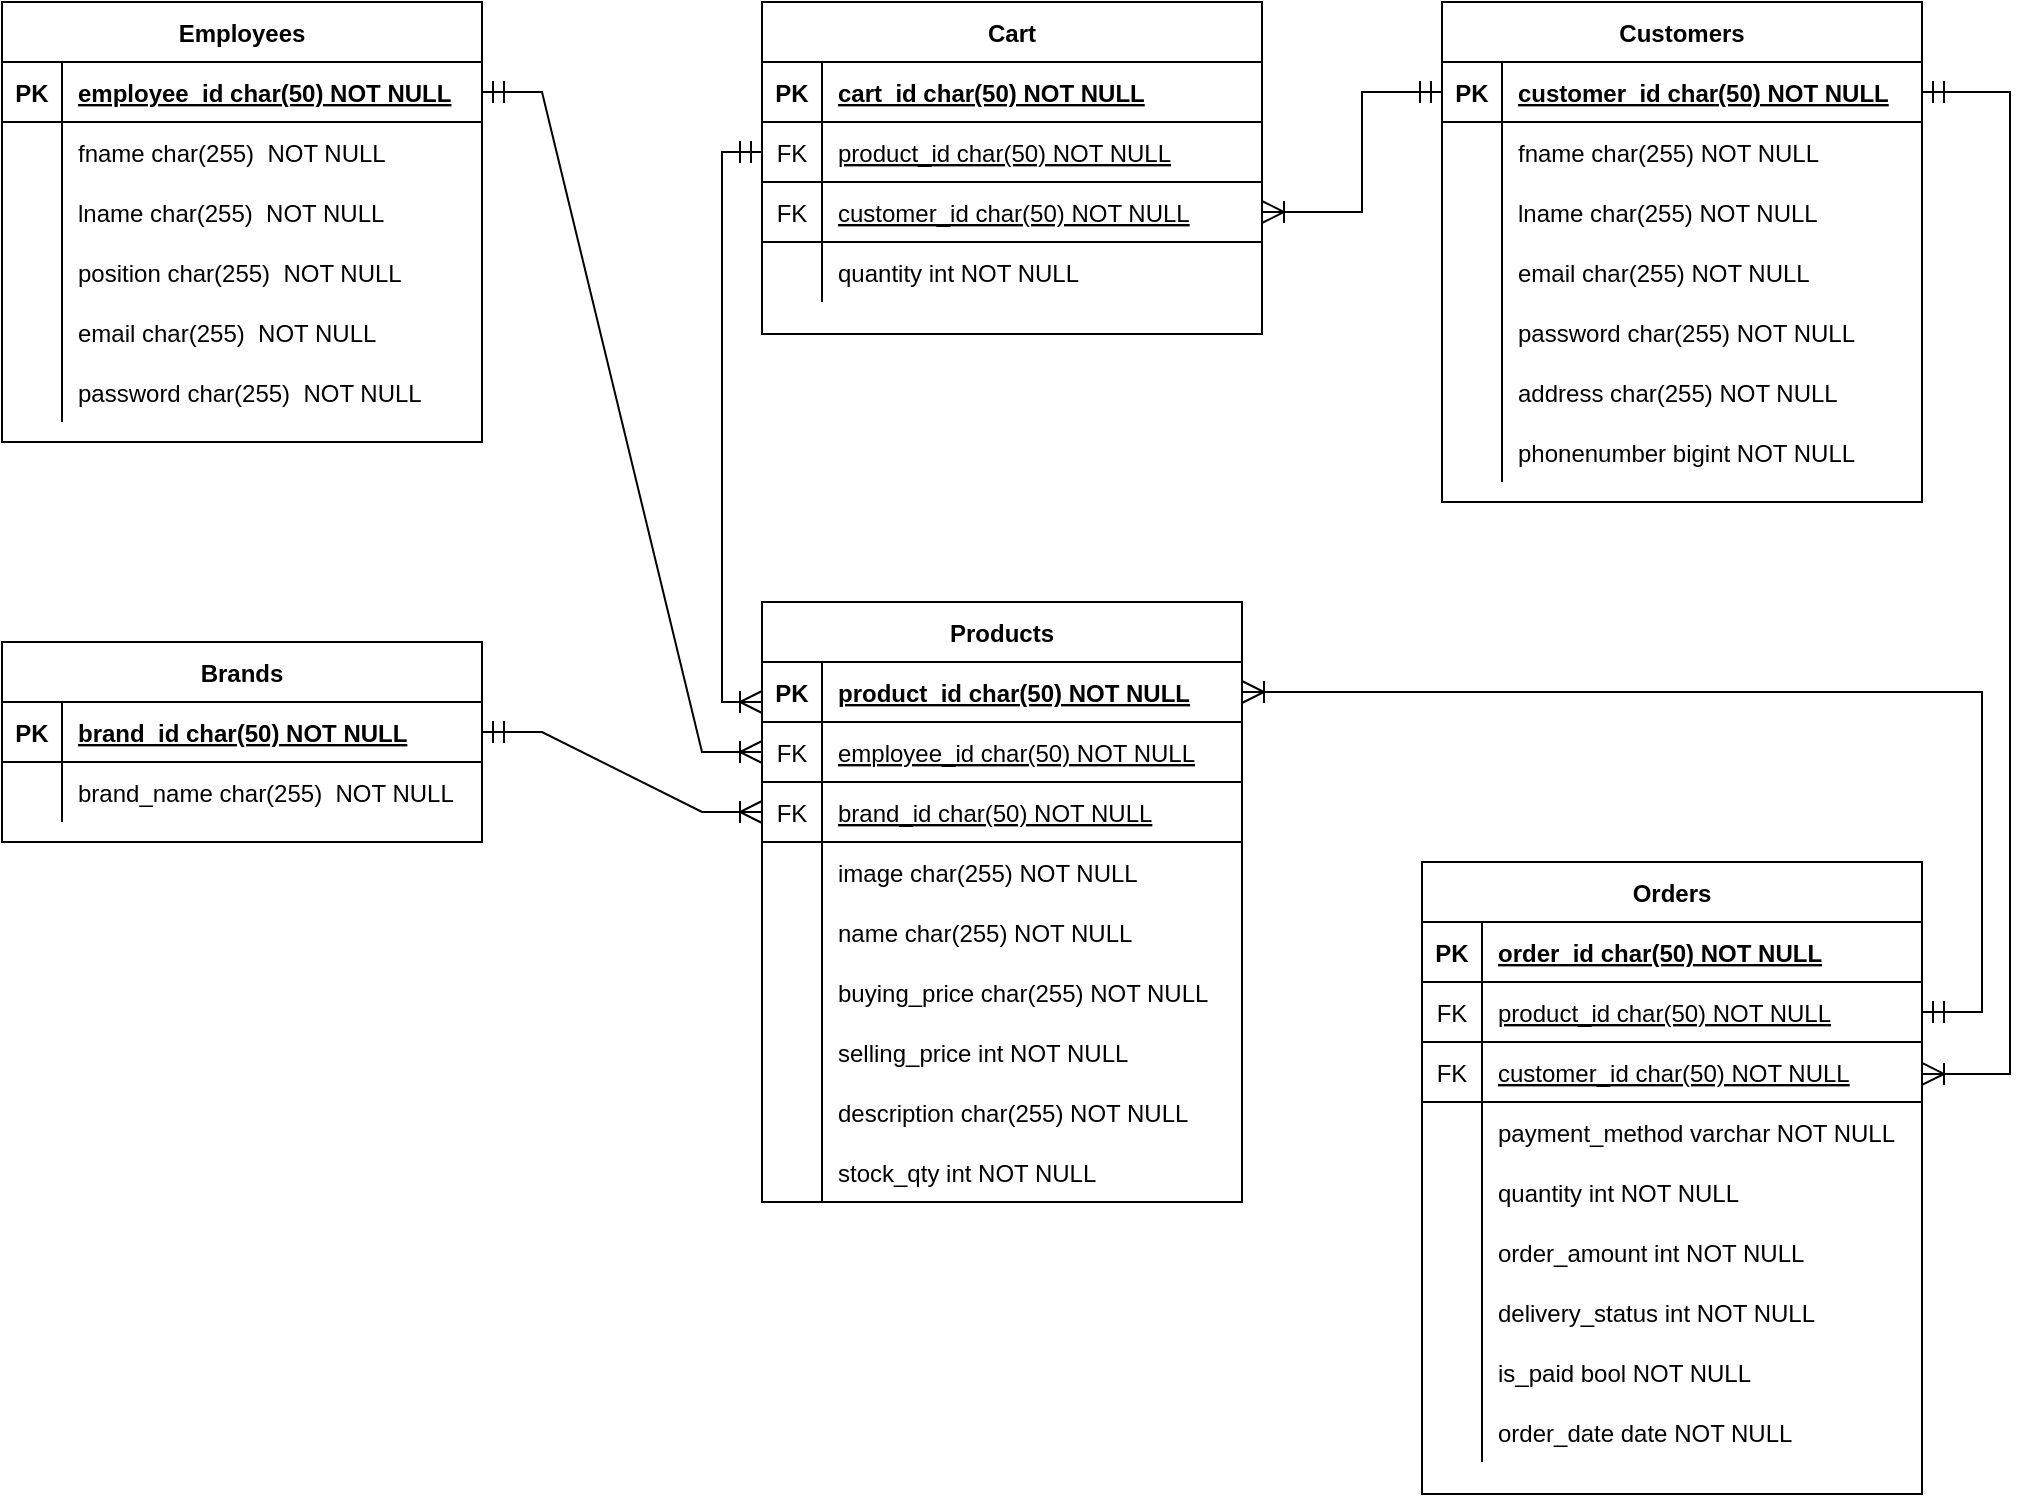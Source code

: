 <mxfile version="20.0.4" type="device"><diagram id="R2lEEEUBdFMjLlhIrx00" name="Page-1"><mxGraphModel dx="1578" dy="862" grid="1" gridSize="10" guides="1" tooltips="1" connect="1" arrows="1" fold="1" page="1" pageScale="1" pageWidth="1100" pageHeight="850" math="0" shadow="0" extFonts="Permanent Marker^https://fonts.googleapis.com/css?family=Permanent+Marker"><root><mxCell id="0"/><mxCell id="1" parent="0"/><mxCell id="Teq-BL8pXhfoHybTXKiz-1" value="Products" style="shape=table;startSize=30;container=1;collapsible=1;childLayout=tableLayout;fixedRows=1;rowLines=0;fontStyle=1;align=center;resizeLast=1;" parent="1" vertex="1"><mxGeometry x="420" y="340" width="240" height="300" as="geometry"/></mxCell><mxCell id="Teq-BL8pXhfoHybTXKiz-2" value="" style="shape=tableRow;horizontal=0;startSize=0;swimlaneHead=0;swimlaneBody=0;fillColor=none;collapsible=0;dropTarget=0;points=[[0,0.5],[1,0.5]];portConstraint=eastwest;top=0;left=0;right=0;bottom=1;" parent="Teq-BL8pXhfoHybTXKiz-1" vertex="1"><mxGeometry y="30" width="240" height="30" as="geometry"/></mxCell><mxCell id="Teq-BL8pXhfoHybTXKiz-3" value="PK" style="shape=partialRectangle;connectable=0;fillColor=none;top=0;left=0;bottom=0;right=0;fontStyle=1;overflow=hidden;" parent="Teq-BL8pXhfoHybTXKiz-2" vertex="1"><mxGeometry width="30" height="30" as="geometry"><mxRectangle width="30" height="30" as="alternateBounds"/></mxGeometry></mxCell><mxCell id="Teq-BL8pXhfoHybTXKiz-4" value="product_id char(50) NOT NULL" style="shape=partialRectangle;connectable=0;fillColor=none;top=0;left=0;bottom=0;right=0;align=left;spacingLeft=6;fontStyle=5;overflow=hidden;" parent="Teq-BL8pXhfoHybTXKiz-2" vertex="1"><mxGeometry x="30" width="210" height="30" as="geometry"><mxRectangle width="210" height="30" as="alternateBounds"/></mxGeometry></mxCell><mxCell id="1yMS5MkUyMzbYai1mlE5-49" value="" style="shape=tableRow;horizontal=0;startSize=0;swimlaneHead=0;swimlaneBody=0;fillColor=none;collapsible=0;dropTarget=0;points=[[0,0.5],[1,0.5]];portConstraint=eastwest;top=0;left=0;right=0;bottom=1;" parent="Teq-BL8pXhfoHybTXKiz-1" vertex="1"><mxGeometry y="60" width="240" height="30" as="geometry"/></mxCell><mxCell id="1yMS5MkUyMzbYai1mlE5-50" value="FK" style="shape=partialRectangle;connectable=0;fillColor=none;top=0;left=0;bottom=0;right=0;fontStyle=0;overflow=hidden;" parent="1yMS5MkUyMzbYai1mlE5-49" vertex="1"><mxGeometry width="30" height="30" as="geometry"><mxRectangle width="30" height="30" as="alternateBounds"/></mxGeometry></mxCell><mxCell id="1yMS5MkUyMzbYai1mlE5-51" value="employee_id char(50) NOT NULL" style="shape=partialRectangle;connectable=0;fillColor=none;top=0;left=0;bottom=0;right=0;align=left;spacingLeft=6;fontStyle=4;overflow=hidden;" parent="1yMS5MkUyMzbYai1mlE5-49" vertex="1"><mxGeometry x="30" width="210" height="30" as="geometry"><mxRectangle width="210" height="30" as="alternateBounds"/></mxGeometry></mxCell><mxCell id="1yMS5MkUyMzbYai1mlE5-46" value="" style="shape=tableRow;horizontal=0;startSize=0;swimlaneHead=0;swimlaneBody=0;fillColor=none;collapsible=0;dropTarget=0;points=[[0,0.5],[1,0.5]];portConstraint=eastwest;top=0;left=0;right=0;bottom=1;" parent="Teq-BL8pXhfoHybTXKiz-1" vertex="1"><mxGeometry y="90" width="240" height="30" as="geometry"/></mxCell><mxCell id="1yMS5MkUyMzbYai1mlE5-47" value="FK" style="shape=partialRectangle;connectable=0;fillColor=none;top=0;left=0;bottom=0;right=0;fontStyle=0;overflow=hidden;" parent="1yMS5MkUyMzbYai1mlE5-46" vertex="1"><mxGeometry width="30" height="30" as="geometry"><mxRectangle width="30" height="30" as="alternateBounds"/></mxGeometry></mxCell><mxCell id="1yMS5MkUyMzbYai1mlE5-48" value="brand_id char(50) NOT NULL" style="shape=partialRectangle;connectable=0;fillColor=none;top=0;left=0;bottom=0;right=0;align=left;spacingLeft=6;fontStyle=4;overflow=hidden;" parent="1yMS5MkUyMzbYai1mlE5-46" vertex="1"><mxGeometry x="30" width="210" height="30" as="geometry"><mxRectangle width="210" height="30" as="alternateBounds"/></mxGeometry></mxCell><mxCell id="Teq-BL8pXhfoHybTXKiz-11" value="" style="shape=tableRow;horizontal=0;startSize=0;swimlaneHead=0;swimlaneBody=0;fillColor=none;collapsible=0;dropTarget=0;points=[[0,0.5],[1,0.5]];portConstraint=eastwest;top=0;left=0;right=0;bottom=0;" parent="Teq-BL8pXhfoHybTXKiz-1" vertex="1"><mxGeometry y="120" width="240" height="30" as="geometry"/></mxCell><mxCell id="Teq-BL8pXhfoHybTXKiz-12" value="" style="shape=partialRectangle;connectable=0;fillColor=none;top=0;left=0;bottom=0;right=0;editable=1;overflow=hidden;" parent="Teq-BL8pXhfoHybTXKiz-11" vertex="1"><mxGeometry width="30" height="30" as="geometry"><mxRectangle width="30" height="30" as="alternateBounds"/></mxGeometry></mxCell><mxCell id="Teq-BL8pXhfoHybTXKiz-13" value="image char(255) NOT NULL" style="shape=partialRectangle;connectable=0;fillColor=none;top=0;left=0;bottom=0;right=0;align=left;spacingLeft=6;overflow=hidden;" parent="Teq-BL8pXhfoHybTXKiz-11" vertex="1"><mxGeometry x="30" width="210" height="30" as="geometry"><mxRectangle width="210" height="30" as="alternateBounds"/></mxGeometry></mxCell><mxCell id="Teq-BL8pXhfoHybTXKiz-5" value="" style="shape=tableRow;horizontal=0;startSize=0;swimlaneHead=0;swimlaneBody=0;fillColor=none;collapsible=0;dropTarget=0;points=[[0,0.5],[1,0.5]];portConstraint=eastwest;top=0;left=0;right=0;bottom=0;" parent="Teq-BL8pXhfoHybTXKiz-1" vertex="1"><mxGeometry y="150" width="240" height="30" as="geometry"/></mxCell><mxCell id="Teq-BL8pXhfoHybTXKiz-6" value="" style="shape=partialRectangle;connectable=0;fillColor=none;top=0;left=0;bottom=0;right=0;editable=1;overflow=hidden;" parent="Teq-BL8pXhfoHybTXKiz-5" vertex="1"><mxGeometry width="30" height="30" as="geometry"><mxRectangle width="30" height="30" as="alternateBounds"/></mxGeometry></mxCell><mxCell id="Teq-BL8pXhfoHybTXKiz-7" value="name char(255) NOT NULL" style="shape=partialRectangle;connectable=0;fillColor=none;top=0;left=0;bottom=0;right=0;align=left;spacingLeft=6;overflow=hidden;" parent="Teq-BL8pXhfoHybTXKiz-5" vertex="1"><mxGeometry x="30" width="210" height="30" as="geometry"><mxRectangle width="210" height="30" as="alternateBounds"/></mxGeometry></mxCell><mxCell id="ImxzwPT8fu3YJaM5Lobn-7" value="" style="shape=tableRow;horizontal=0;startSize=0;swimlaneHead=0;swimlaneBody=0;fillColor=none;collapsible=0;dropTarget=0;points=[[0,0.5],[1,0.5]];portConstraint=eastwest;top=0;left=0;right=0;bottom=0;" parent="Teq-BL8pXhfoHybTXKiz-1" vertex="1"><mxGeometry y="180" width="240" height="30" as="geometry"/></mxCell><mxCell id="ImxzwPT8fu3YJaM5Lobn-8" value="" style="shape=partialRectangle;connectable=0;fillColor=none;top=0;left=0;bottom=0;right=0;editable=1;overflow=hidden;" parent="ImxzwPT8fu3YJaM5Lobn-7" vertex="1"><mxGeometry width="30" height="30" as="geometry"><mxRectangle width="30" height="30" as="alternateBounds"/></mxGeometry></mxCell><mxCell id="ImxzwPT8fu3YJaM5Lobn-9" value="buying_price char(255) NOT NULL" style="shape=partialRectangle;connectable=0;fillColor=none;top=0;left=0;bottom=0;right=0;align=left;spacingLeft=6;overflow=hidden;" parent="ImxzwPT8fu3YJaM5Lobn-7" vertex="1"><mxGeometry x="30" width="210" height="30" as="geometry"><mxRectangle width="210" height="30" as="alternateBounds"/></mxGeometry></mxCell><mxCell id="Teq-BL8pXhfoHybTXKiz-8" value="" style="shape=tableRow;horizontal=0;startSize=0;swimlaneHead=0;swimlaneBody=0;fillColor=none;collapsible=0;dropTarget=0;points=[[0,0.5],[1,0.5]];portConstraint=eastwest;top=0;left=0;right=0;bottom=0;" parent="Teq-BL8pXhfoHybTXKiz-1" vertex="1"><mxGeometry y="210" width="240" height="30" as="geometry"/></mxCell><mxCell id="Teq-BL8pXhfoHybTXKiz-9" value="" style="shape=partialRectangle;connectable=0;fillColor=none;top=0;left=0;bottom=0;right=0;editable=1;overflow=hidden;" parent="Teq-BL8pXhfoHybTXKiz-8" vertex="1"><mxGeometry width="30" height="30" as="geometry"><mxRectangle width="30" height="30" as="alternateBounds"/></mxGeometry></mxCell><mxCell id="Teq-BL8pXhfoHybTXKiz-10" value="selling_price int NOT NULL" style="shape=partialRectangle;connectable=0;fillColor=none;top=0;left=0;bottom=0;right=0;align=left;spacingLeft=6;overflow=hidden;" parent="Teq-BL8pXhfoHybTXKiz-8" vertex="1"><mxGeometry x="30" width="210" height="30" as="geometry"><mxRectangle width="210" height="30" as="alternateBounds"/></mxGeometry></mxCell><mxCell id="Teq-BL8pXhfoHybTXKiz-20" value="" style="shape=tableRow;horizontal=0;startSize=0;swimlaneHead=0;swimlaneBody=0;fillColor=none;collapsible=0;dropTarget=0;points=[[0,0.5],[1,0.5]];portConstraint=eastwest;top=0;left=0;right=0;bottom=0;" parent="Teq-BL8pXhfoHybTXKiz-1" vertex="1"><mxGeometry y="240" width="240" height="30" as="geometry"/></mxCell><mxCell id="Teq-BL8pXhfoHybTXKiz-21" value="" style="shape=partialRectangle;connectable=0;fillColor=none;top=0;left=0;bottom=0;right=0;editable=1;overflow=hidden;" parent="Teq-BL8pXhfoHybTXKiz-20" vertex="1"><mxGeometry width="30" height="30" as="geometry"><mxRectangle width="30" height="30" as="alternateBounds"/></mxGeometry></mxCell><mxCell id="Teq-BL8pXhfoHybTXKiz-22" value="description char(255) NOT NULL" style="shape=partialRectangle;connectable=0;fillColor=none;top=0;left=0;bottom=0;right=0;align=left;spacingLeft=6;overflow=hidden;" parent="Teq-BL8pXhfoHybTXKiz-20" vertex="1"><mxGeometry x="30" width="210" height="30" as="geometry"><mxRectangle width="210" height="30" as="alternateBounds"/></mxGeometry></mxCell><mxCell id="IevJCsfdcQzNW3uRGgtj-1" value="" style="shape=tableRow;horizontal=0;startSize=0;swimlaneHead=0;swimlaneBody=0;fillColor=none;collapsible=0;dropTarget=0;points=[[0,0.5],[1,0.5]];portConstraint=eastwest;top=0;left=0;right=0;bottom=0;" parent="Teq-BL8pXhfoHybTXKiz-1" vertex="1"><mxGeometry y="270" width="240" height="30" as="geometry"/></mxCell><mxCell id="IevJCsfdcQzNW3uRGgtj-2" value="" style="shape=partialRectangle;connectable=0;fillColor=none;top=0;left=0;bottom=0;right=0;editable=1;overflow=hidden;" parent="IevJCsfdcQzNW3uRGgtj-1" vertex="1"><mxGeometry width="30" height="30" as="geometry"><mxRectangle width="30" height="30" as="alternateBounds"/></mxGeometry></mxCell><mxCell id="IevJCsfdcQzNW3uRGgtj-3" value="stock_qty int NOT NULL" style="shape=partialRectangle;connectable=0;fillColor=none;top=0;left=0;bottom=0;right=0;align=left;spacingLeft=6;overflow=hidden;" parent="IevJCsfdcQzNW3uRGgtj-1" vertex="1"><mxGeometry x="30" width="210" height="30" as="geometry"><mxRectangle width="210" height="30" as="alternateBounds"/></mxGeometry></mxCell><mxCell id="Teq-BL8pXhfoHybTXKiz-26" value="Customers" style="shape=table;startSize=30;container=1;collapsible=1;childLayout=tableLayout;fixedRows=1;rowLines=0;fontStyle=1;align=center;resizeLast=1;" parent="1" vertex="1"><mxGeometry x="760" y="40" width="240" height="250" as="geometry"/></mxCell><mxCell id="Teq-BL8pXhfoHybTXKiz-27" value="" style="shape=tableRow;horizontal=0;startSize=0;swimlaneHead=0;swimlaneBody=0;fillColor=none;collapsible=0;dropTarget=0;points=[[0,0.5],[1,0.5]];portConstraint=eastwest;top=0;left=0;right=0;bottom=1;" parent="Teq-BL8pXhfoHybTXKiz-26" vertex="1"><mxGeometry y="30" width="240" height="30" as="geometry"/></mxCell><mxCell id="Teq-BL8pXhfoHybTXKiz-28" value="PK" style="shape=partialRectangle;connectable=0;fillColor=none;top=0;left=0;bottom=0;right=0;fontStyle=1;overflow=hidden;" parent="Teq-BL8pXhfoHybTXKiz-27" vertex="1"><mxGeometry width="30" height="30" as="geometry"><mxRectangle width="30" height="30" as="alternateBounds"/></mxGeometry></mxCell><mxCell id="Teq-BL8pXhfoHybTXKiz-29" value="customer_id char(50) NOT NULL" style="shape=partialRectangle;connectable=0;fillColor=none;top=0;left=0;bottom=0;right=0;align=left;spacingLeft=6;fontStyle=5;overflow=hidden;" parent="Teq-BL8pXhfoHybTXKiz-27" vertex="1"><mxGeometry x="30" width="210" height="30" as="geometry"><mxRectangle width="210" height="30" as="alternateBounds"/></mxGeometry></mxCell><mxCell id="Teq-BL8pXhfoHybTXKiz-30" value="" style="shape=tableRow;horizontal=0;startSize=0;swimlaneHead=0;swimlaneBody=0;fillColor=none;collapsible=0;dropTarget=0;points=[[0,0.5],[1,0.5]];portConstraint=eastwest;top=0;left=0;right=0;bottom=0;" parent="Teq-BL8pXhfoHybTXKiz-26" vertex="1"><mxGeometry y="60" width="240" height="30" as="geometry"/></mxCell><mxCell id="Teq-BL8pXhfoHybTXKiz-31" value="" style="shape=partialRectangle;connectable=0;fillColor=none;top=0;left=0;bottom=0;right=0;editable=1;overflow=hidden;" parent="Teq-BL8pXhfoHybTXKiz-30" vertex="1"><mxGeometry width="30" height="30" as="geometry"><mxRectangle width="30" height="30" as="alternateBounds"/></mxGeometry></mxCell><mxCell id="Teq-BL8pXhfoHybTXKiz-32" value="fname char(255) NOT NULL" style="shape=partialRectangle;connectable=0;fillColor=none;top=0;left=0;bottom=0;right=0;align=left;spacingLeft=6;overflow=hidden;" parent="Teq-BL8pXhfoHybTXKiz-30" vertex="1"><mxGeometry x="30" width="210" height="30" as="geometry"><mxRectangle width="210" height="30" as="alternateBounds"/></mxGeometry></mxCell><mxCell id="Teq-BL8pXhfoHybTXKiz-33" value="" style="shape=tableRow;horizontal=0;startSize=0;swimlaneHead=0;swimlaneBody=0;fillColor=none;collapsible=0;dropTarget=0;points=[[0,0.5],[1,0.5]];portConstraint=eastwest;top=0;left=0;right=0;bottom=0;" parent="Teq-BL8pXhfoHybTXKiz-26" vertex="1"><mxGeometry y="90" width="240" height="30" as="geometry"/></mxCell><mxCell id="Teq-BL8pXhfoHybTXKiz-34" value="" style="shape=partialRectangle;connectable=0;fillColor=none;top=0;left=0;bottom=0;right=0;editable=1;overflow=hidden;" parent="Teq-BL8pXhfoHybTXKiz-33" vertex="1"><mxGeometry width="30" height="30" as="geometry"><mxRectangle width="30" height="30" as="alternateBounds"/></mxGeometry></mxCell><mxCell id="Teq-BL8pXhfoHybTXKiz-35" value="lname char(255) NOT NULL" style="shape=partialRectangle;connectable=0;fillColor=none;top=0;left=0;bottom=0;right=0;align=left;spacingLeft=6;overflow=hidden;" parent="Teq-BL8pXhfoHybTXKiz-33" vertex="1"><mxGeometry x="30" width="210" height="30" as="geometry"><mxRectangle width="210" height="30" as="alternateBounds"/></mxGeometry></mxCell><mxCell id="Teq-BL8pXhfoHybTXKiz-36" value="" style="shape=tableRow;horizontal=0;startSize=0;swimlaneHead=0;swimlaneBody=0;fillColor=none;collapsible=0;dropTarget=0;points=[[0,0.5],[1,0.5]];portConstraint=eastwest;top=0;left=0;right=0;bottom=0;" parent="Teq-BL8pXhfoHybTXKiz-26" vertex="1"><mxGeometry y="120" width="240" height="30" as="geometry"/></mxCell><mxCell id="Teq-BL8pXhfoHybTXKiz-37" value="" style="shape=partialRectangle;connectable=0;fillColor=none;top=0;left=0;bottom=0;right=0;editable=1;overflow=hidden;" parent="Teq-BL8pXhfoHybTXKiz-36" vertex="1"><mxGeometry width="30" height="30" as="geometry"><mxRectangle width="30" height="30" as="alternateBounds"/></mxGeometry></mxCell><mxCell id="Teq-BL8pXhfoHybTXKiz-38" value="email char(255) NOT NULL" style="shape=partialRectangle;connectable=0;fillColor=none;top=0;left=0;bottom=0;right=0;align=left;spacingLeft=6;overflow=hidden;" parent="Teq-BL8pXhfoHybTXKiz-36" vertex="1"><mxGeometry x="30" width="210" height="30" as="geometry"><mxRectangle width="210" height="30" as="alternateBounds"/></mxGeometry></mxCell><mxCell id="Teq-BL8pXhfoHybTXKiz-39" value="" style="shape=tableRow;horizontal=0;startSize=0;swimlaneHead=0;swimlaneBody=0;fillColor=none;collapsible=0;dropTarget=0;points=[[0,0.5],[1,0.5]];portConstraint=eastwest;top=0;left=0;right=0;bottom=0;" parent="Teq-BL8pXhfoHybTXKiz-26" vertex="1"><mxGeometry y="150" width="240" height="30" as="geometry"/></mxCell><mxCell id="Teq-BL8pXhfoHybTXKiz-40" value="" style="shape=partialRectangle;connectable=0;fillColor=none;top=0;left=0;bottom=0;right=0;editable=1;overflow=hidden;" parent="Teq-BL8pXhfoHybTXKiz-39" vertex="1"><mxGeometry width="30" height="30" as="geometry"><mxRectangle width="30" height="30" as="alternateBounds"/></mxGeometry></mxCell><mxCell id="Teq-BL8pXhfoHybTXKiz-41" value="password char(255) NOT NULL" style="shape=partialRectangle;connectable=0;fillColor=none;top=0;left=0;bottom=0;right=0;align=left;spacingLeft=6;overflow=hidden;" parent="Teq-BL8pXhfoHybTXKiz-39" vertex="1"><mxGeometry x="30" width="210" height="30" as="geometry"><mxRectangle width="210" height="30" as="alternateBounds"/></mxGeometry></mxCell><mxCell id="1yMS5MkUyMzbYai1mlE5-68" value="" style="shape=tableRow;horizontal=0;startSize=0;swimlaneHead=0;swimlaneBody=0;fillColor=none;collapsible=0;dropTarget=0;points=[[0,0.5],[1,0.5]];portConstraint=eastwest;top=0;left=0;right=0;bottom=0;" parent="Teq-BL8pXhfoHybTXKiz-26" vertex="1"><mxGeometry y="180" width="240" height="30" as="geometry"/></mxCell><mxCell id="1yMS5MkUyMzbYai1mlE5-69" value="" style="shape=partialRectangle;connectable=0;fillColor=none;top=0;left=0;bottom=0;right=0;editable=1;overflow=hidden;" parent="1yMS5MkUyMzbYai1mlE5-68" vertex="1"><mxGeometry width="30" height="30" as="geometry"><mxRectangle width="30" height="30" as="alternateBounds"/></mxGeometry></mxCell><mxCell id="1yMS5MkUyMzbYai1mlE5-70" value="address char(255) NOT NULL" style="shape=partialRectangle;connectable=0;fillColor=none;top=0;left=0;bottom=0;right=0;align=left;spacingLeft=6;overflow=hidden;" parent="1yMS5MkUyMzbYai1mlE5-68" vertex="1"><mxGeometry x="30" width="210" height="30" as="geometry"><mxRectangle width="210" height="30" as="alternateBounds"/></mxGeometry></mxCell><mxCell id="1yMS5MkUyMzbYai1mlE5-71" value="" style="shape=tableRow;horizontal=0;startSize=0;swimlaneHead=0;swimlaneBody=0;fillColor=none;collapsible=0;dropTarget=0;points=[[0,0.5],[1,0.5]];portConstraint=eastwest;top=0;left=0;right=0;bottom=0;" parent="Teq-BL8pXhfoHybTXKiz-26" vertex="1"><mxGeometry y="210" width="240" height="30" as="geometry"/></mxCell><mxCell id="1yMS5MkUyMzbYai1mlE5-72" value="" style="shape=partialRectangle;connectable=0;fillColor=none;top=0;left=0;bottom=0;right=0;editable=1;overflow=hidden;" parent="1yMS5MkUyMzbYai1mlE5-71" vertex="1"><mxGeometry width="30" height="30" as="geometry"><mxRectangle width="30" height="30" as="alternateBounds"/></mxGeometry></mxCell><mxCell id="1yMS5MkUyMzbYai1mlE5-73" value="phonenumber bigint NOT NULL" style="shape=partialRectangle;connectable=0;fillColor=none;top=0;left=0;bottom=0;right=0;align=left;spacingLeft=6;overflow=hidden;" parent="1yMS5MkUyMzbYai1mlE5-71" vertex="1"><mxGeometry x="30" width="210" height="30" as="geometry"><mxRectangle width="210" height="30" as="alternateBounds"/></mxGeometry></mxCell><mxCell id="Teq-BL8pXhfoHybTXKiz-42" value="Orders" style="shape=table;startSize=30;container=1;collapsible=1;childLayout=tableLayout;fixedRows=1;rowLines=0;fontStyle=1;align=center;resizeLast=1;" parent="1" vertex="1"><mxGeometry x="750" y="470" width="250" height="316" as="geometry"/></mxCell><mxCell id="Teq-BL8pXhfoHybTXKiz-43" value="" style="shape=tableRow;horizontal=0;startSize=0;swimlaneHead=0;swimlaneBody=0;fillColor=none;collapsible=0;dropTarget=0;points=[[0,0.5],[1,0.5]];portConstraint=eastwest;top=0;left=0;right=0;bottom=1;" parent="Teq-BL8pXhfoHybTXKiz-42" vertex="1"><mxGeometry y="30" width="250" height="30" as="geometry"/></mxCell><mxCell id="Teq-BL8pXhfoHybTXKiz-44" value="PK" style="shape=partialRectangle;connectable=0;fillColor=none;top=0;left=0;bottom=0;right=0;fontStyle=1;overflow=hidden;" parent="Teq-BL8pXhfoHybTXKiz-43" vertex="1"><mxGeometry width="30" height="30" as="geometry"><mxRectangle width="30" height="30" as="alternateBounds"/></mxGeometry></mxCell><mxCell id="Teq-BL8pXhfoHybTXKiz-45" value="order_id char(50) NOT NULL" style="shape=partialRectangle;connectable=0;fillColor=none;top=0;left=0;bottom=0;right=0;align=left;spacingLeft=6;fontStyle=5;overflow=hidden;" parent="Teq-BL8pXhfoHybTXKiz-43" vertex="1"><mxGeometry x="30" width="220" height="30" as="geometry"><mxRectangle width="220" height="30" as="alternateBounds"/></mxGeometry></mxCell><mxCell id="1yMS5MkUyMzbYai1mlE5-114" value="" style="shape=tableRow;horizontal=0;startSize=0;swimlaneHead=0;swimlaneBody=0;fillColor=none;collapsible=0;dropTarget=0;points=[[0,0.5],[1,0.5]];portConstraint=eastwest;top=0;left=0;right=0;bottom=1;" parent="Teq-BL8pXhfoHybTXKiz-42" vertex="1"><mxGeometry y="60" width="250" height="30" as="geometry"/></mxCell><mxCell id="1yMS5MkUyMzbYai1mlE5-115" value="FK" style="shape=partialRectangle;connectable=0;fillColor=none;top=0;left=0;bottom=0;right=0;fontStyle=0;overflow=hidden;" parent="1yMS5MkUyMzbYai1mlE5-114" vertex="1"><mxGeometry width="30" height="30" as="geometry"><mxRectangle width="30" height="30" as="alternateBounds"/></mxGeometry></mxCell><mxCell id="1yMS5MkUyMzbYai1mlE5-116" value="product_id char(50) NOT NULL" style="shape=partialRectangle;connectable=0;fillColor=none;top=0;left=0;bottom=0;right=0;align=left;spacingLeft=6;fontStyle=4;overflow=hidden;" parent="1yMS5MkUyMzbYai1mlE5-114" vertex="1"><mxGeometry x="30" width="220" height="30" as="geometry"><mxRectangle width="220" height="30" as="alternateBounds"/></mxGeometry></mxCell><mxCell id="1yMS5MkUyMzbYai1mlE5-111" value="" style="shape=tableRow;horizontal=0;startSize=0;swimlaneHead=0;swimlaneBody=0;fillColor=none;collapsible=0;dropTarget=0;points=[[0,0.5],[1,0.5]];portConstraint=eastwest;top=0;left=0;right=0;bottom=1;" parent="Teq-BL8pXhfoHybTXKiz-42" vertex="1"><mxGeometry y="90" width="250" height="30" as="geometry"/></mxCell><mxCell id="1yMS5MkUyMzbYai1mlE5-112" value="FK" style="shape=partialRectangle;connectable=0;fillColor=none;top=0;left=0;bottom=0;right=0;fontStyle=0;overflow=hidden;" parent="1yMS5MkUyMzbYai1mlE5-111" vertex="1"><mxGeometry width="30" height="30" as="geometry"><mxRectangle width="30" height="30" as="alternateBounds"/></mxGeometry></mxCell><mxCell id="1yMS5MkUyMzbYai1mlE5-113" value="customer_id char(50) NOT NULL" style="shape=partialRectangle;connectable=0;fillColor=none;top=0;left=0;bottom=0;right=0;align=left;spacingLeft=6;fontStyle=4;overflow=hidden;" parent="1yMS5MkUyMzbYai1mlE5-111" vertex="1"><mxGeometry x="30" width="220" height="30" as="geometry"><mxRectangle width="220" height="30" as="alternateBounds"/></mxGeometry></mxCell><mxCell id="eN7Tr4jUcfoB81d_cfoU-2" value="" style="shape=tableRow;horizontal=0;startSize=0;swimlaneHead=0;swimlaneBody=0;fillColor=none;collapsible=0;dropTarget=0;points=[[0,0.5],[1,0.5]];portConstraint=eastwest;top=0;left=0;right=0;bottom=0;" parent="Teq-BL8pXhfoHybTXKiz-42" vertex="1"><mxGeometry y="120" width="250" height="30" as="geometry"/></mxCell><mxCell id="eN7Tr4jUcfoB81d_cfoU-3" value="" style="shape=partialRectangle;connectable=0;fillColor=none;top=0;left=0;bottom=0;right=0;editable=1;overflow=hidden;" parent="eN7Tr4jUcfoB81d_cfoU-2" vertex="1"><mxGeometry width="30" height="30" as="geometry"><mxRectangle width="30" height="30" as="alternateBounds"/></mxGeometry></mxCell><mxCell id="eN7Tr4jUcfoB81d_cfoU-4" value="payment_method varchar NOT NULL" style="shape=partialRectangle;connectable=0;fillColor=none;top=0;left=0;bottom=0;right=0;align=left;spacingLeft=6;overflow=hidden;" parent="eN7Tr4jUcfoB81d_cfoU-2" vertex="1"><mxGeometry x="30" width="220" height="30" as="geometry"><mxRectangle width="220" height="30" as="alternateBounds"/></mxGeometry></mxCell><mxCell id="Teq-BL8pXhfoHybTXKiz-56" value="" style="shape=tableRow;horizontal=0;startSize=0;swimlaneHead=0;swimlaneBody=0;fillColor=none;collapsible=0;dropTarget=0;points=[[0,0.5],[1,0.5]];portConstraint=eastwest;top=0;left=0;right=0;bottom=0;" parent="Teq-BL8pXhfoHybTXKiz-42" vertex="1"><mxGeometry y="150" width="250" height="30" as="geometry"/></mxCell><mxCell id="Teq-BL8pXhfoHybTXKiz-57" value="" style="shape=partialRectangle;connectable=0;fillColor=none;top=0;left=0;bottom=0;right=0;editable=1;overflow=hidden;" parent="Teq-BL8pXhfoHybTXKiz-56" vertex="1"><mxGeometry width="30" height="30" as="geometry"><mxRectangle width="30" height="30" as="alternateBounds"/></mxGeometry></mxCell><mxCell id="Teq-BL8pXhfoHybTXKiz-58" value="quantity int NOT NULL" style="shape=partialRectangle;connectable=0;fillColor=none;top=0;left=0;bottom=0;right=0;align=left;spacingLeft=6;overflow=hidden;fontStyle=0" parent="Teq-BL8pXhfoHybTXKiz-56" vertex="1"><mxGeometry x="30" width="220" height="30" as="geometry"><mxRectangle width="220" height="30" as="alternateBounds"/></mxGeometry></mxCell><mxCell id="Teq-BL8pXhfoHybTXKiz-52" value="" style="shape=tableRow;horizontal=0;startSize=0;swimlaneHead=0;swimlaneBody=0;fillColor=none;collapsible=0;dropTarget=0;points=[[0,0.5],[1,0.5]];portConstraint=eastwest;top=0;left=0;right=0;bottom=0;" parent="Teq-BL8pXhfoHybTXKiz-42" vertex="1"><mxGeometry y="180" width="250" height="30" as="geometry"/></mxCell><mxCell id="Teq-BL8pXhfoHybTXKiz-53" value="" style="shape=partialRectangle;connectable=0;fillColor=none;top=0;left=0;bottom=0;right=0;editable=1;overflow=hidden;" parent="Teq-BL8pXhfoHybTXKiz-52" vertex="1"><mxGeometry width="30" height="30" as="geometry"><mxRectangle width="30" height="30" as="alternateBounds"/></mxGeometry></mxCell><mxCell id="Teq-BL8pXhfoHybTXKiz-54" value="order_amount int NOT NULL" style="shape=partialRectangle;connectable=0;fillColor=none;top=0;left=0;bottom=0;right=0;align=left;spacingLeft=6;overflow=hidden;" parent="Teq-BL8pXhfoHybTXKiz-52" vertex="1"><mxGeometry x="30" width="220" height="30" as="geometry"><mxRectangle width="220" height="30" as="alternateBounds"/></mxGeometry></mxCell><mxCell id="ImxzwPT8fu3YJaM5Lobn-1" value="" style="shape=tableRow;horizontal=0;startSize=0;swimlaneHead=0;swimlaneBody=0;fillColor=none;collapsible=0;dropTarget=0;points=[[0,0.5],[1,0.5]];portConstraint=eastwest;top=0;left=0;right=0;bottom=0;" parent="Teq-BL8pXhfoHybTXKiz-42" vertex="1"><mxGeometry y="210" width="250" height="30" as="geometry"/></mxCell><mxCell id="ImxzwPT8fu3YJaM5Lobn-2" value="" style="shape=partialRectangle;connectable=0;fillColor=none;top=0;left=0;bottom=0;right=0;editable=1;overflow=hidden;" parent="ImxzwPT8fu3YJaM5Lobn-1" vertex="1"><mxGeometry width="30" height="30" as="geometry"><mxRectangle width="30" height="30" as="alternateBounds"/></mxGeometry></mxCell><mxCell id="ImxzwPT8fu3YJaM5Lobn-3" value="delivery_status int NOT NULL" style="shape=partialRectangle;connectable=0;fillColor=none;top=0;left=0;bottom=0;right=0;align=left;spacingLeft=6;overflow=hidden;" parent="ImxzwPT8fu3YJaM5Lobn-1" vertex="1"><mxGeometry x="30" width="220" height="30" as="geometry"><mxRectangle width="220" height="30" as="alternateBounds"/></mxGeometry></mxCell><mxCell id="ImxzwPT8fu3YJaM5Lobn-4" value="" style="shape=tableRow;horizontal=0;startSize=0;swimlaneHead=0;swimlaneBody=0;fillColor=none;collapsible=0;dropTarget=0;points=[[0,0.5],[1,0.5]];portConstraint=eastwest;top=0;left=0;right=0;bottom=0;" parent="Teq-BL8pXhfoHybTXKiz-42" vertex="1"><mxGeometry y="240" width="250" height="30" as="geometry"/></mxCell><mxCell id="ImxzwPT8fu3YJaM5Lobn-5" value="" style="shape=partialRectangle;connectable=0;fillColor=none;top=0;left=0;bottom=0;right=0;editable=1;overflow=hidden;" parent="ImxzwPT8fu3YJaM5Lobn-4" vertex="1"><mxGeometry width="30" height="30" as="geometry"><mxRectangle width="30" height="30" as="alternateBounds"/></mxGeometry></mxCell><mxCell id="ImxzwPT8fu3YJaM5Lobn-6" value="is_paid bool NOT NULL" style="shape=partialRectangle;connectable=0;fillColor=none;top=0;left=0;bottom=0;right=0;align=left;spacingLeft=6;overflow=hidden;" parent="ImxzwPT8fu3YJaM5Lobn-4" vertex="1"><mxGeometry x="30" width="220" height="30" as="geometry"><mxRectangle width="220" height="30" as="alternateBounds"/></mxGeometry></mxCell><mxCell id="IevJCsfdcQzNW3uRGgtj-10" value="" style="shape=tableRow;horizontal=0;startSize=0;swimlaneHead=0;swimlaneBody=0;fillColor=none;collapsible=0;dropTarget=0;points=[[0,0.5],[1,0.5]];portConstraint=eastwest;top=0;left=0;right=0;bottom=0;" parent="Teq-BL8pXhfoHybTXKiz-42" vertex="1"><mxGeometry y="270" width="250" height="30" as="geometry"/></mxCell><mxCell id="IevJCsfdcQzNW3uRGgtj-11" value="" style="shape=partialRectangle;connectable=0;fillColor=none;top=0;left=0;bottom=0;right=0;editable=1;overflow=hidden;" parent="IevJCsfdcQzNW3uRGgtj-10" vertex="1"><mxGeometry width="30" height="30" as="geometry"><mxRectangle width="30" height="30" as="alternateBounds"/></mxGeometry></mxCell><mxCell id="IevJCsfdcQzNW3uRGgtj-12" value="order_date date NOT NULL" style="shape=partialRectangle;connectable=0;fillColor=none;top=0;left=0;bottom=0;right=0;align=left;spacingLeft=6;overflow=hidden;" parent="IevJCsfdcQzNW3uRGgtj-10" vertex="1"><mxGeometry x="30" width="220" height="30" as="geometry"><mxRectangle width="220" height="30" as="alternateBounds"/></mxGeometry></mxCell><mxCell id="1yMS5MkUyMzbYai1mlE5-1" value="Employees" style="shape=table;startSize=30;container=1;collapsible=1;childLayout=tableLayout;fixedRows=1;rowLines=0;fontStyle=1;align=center;resizeLast=1;" parent="1" vertex="1"><mxGeometry x="40" y="40" width="240" height="220" as="geometry"/></mxCell><mxCell id="1yMS5MkUyMzbYai1mlE5-2" value="" style="shape=tableRow;horizontal=0;startSize=0;swimlaneHead=0;swimlaneBody=0;fillColor=none;collapsible=0;dropTarget=0;points=[[0,0.5],[1,0.5]];portConstraint=eastwest;top=0;left=0;right=0;bottom=1;" parent="1yMS5MkUyMzbYai1mlE5-1" vertex="1"><mxGeometry y="30" width="240" height="30" as="geometry"/></mxCell><mxCell id="1yMS5MkUyMzbYai1mlE5-3" value="PK" style="shape=partialRectangle;connectable=0;fillColor=none;top=0;left=0;bottom=0;right=0;fontStyle=1;overflow=hidden;" parent="1yMS5MkUyMzbYai1mlE5-2" vertex="1"><mxGeometry width="30" height="30" as="geometry"><mxRectangle width="30" height="30" as="alternateBounds"/></mxGeometry></mxCell><mxCell id="1yMS5MkUyMzbYai1mlE5-4" value="employee_id char(50) NOT NULL" style="shape=partialRectangle;connectable=0;fillColor=none;top=0;left=0;bottom=0;right=0;align=left;spacingLeft=6;fontStyle=5;overflow=hidden;" parent="1yMS5MkUyMzbYai1mlE5-2" vertex="1"><mxGeometry x="30" width="210" height="30" as="geometry"><mxRectangle width="210" height="30" as="alternateBounds"/></mxGeometry></mxCell><mxCell id="1yMS5MkUyMzbYai1mlE5-17" value="" style="shape=tableRow;horizontal=0;startSize=0;swimlaneHead=0;swimlaneBody=0;fillColor=none;collapsible=0;dropTarget=0;points=[[0,0.5],[1,0.5]];portConstraint=eastwest;top=0;left=0;right=0;bottom=0;" parent="1yMS5MkUyMzbYai1mlE5-1" vertex="1"><mxGeometry y="60" width="240" height="30" as="geometry"/></mxCell><mxCell id="1yMS5MkUyMzbYai1mlE5-18" value="" style="shape=partialRectangle;connectable=0;fillColor=none;top=0;left=0;bottom=0;right=0;editable=1;overflow=hidden;" parent="1yMS5MkUyMzbYai1mlE5-17" vertex="1"><mxGeometry width="30" height="30" as="geometry"><mxRectangle width="30" height="30" as="alternateBounds"/></mxGeometry></mxCell><mxCell id="1yMS5MkUyMzbYai1mlE5-19" value="fname char(255)  NOT NULL" style="shape=partialRectangle;connectable=0;fillColor=none;top=0;left=0;bottom=0;right=0;align=left;spacingLeft=6;overflow=hidden;" parent="1yMS5MkUyMzbYai1mlE5-17" vertex="1"><mxGeometry x="30" width="210" height="30" as="geometry"><mxRectangle width="210" height="30" as="alternateBounds"/></mxGeometry></mxCell><mxCell id="1yMS5MkUyMzbYai1mlE5-14" value="" style="shape=tableRow;horizontal=0;startSize=0;swimlaneHead=0;swimlaneBody=0;fillColor=none;collapsible=0;dropTarget=0;points=[[0,0.5],[1,0.5]];portConstraint=eastwest;top=0;left=0;right=0;bottom=0;" parent="1yMS5MkUyMzbYai1mlE5-1" vertex="1"><mxGeometry y="90" width="240" height="30" as="geometry"/></mxCell><mxCell id="1yMS5MkUyMzbYai1mlE5-15" value="" style="shape=partialRectangle;connectable=0;fillColor=none;top=0;left=0;bottom=0;right=0;editable=1;overflow=hidden;" parent="1yMS5MkUyMzbYai1mlE5-14" vertex="1"><mxGeometry width="30" height="30" as="geometry"><mxRectangle width="30" height="30" as="alternateBounds"/></mxGeometry></mxCell><mxCell id="1yMS5MkUyMzbYai1mlE5-16" value="lname char(255)  NOT NULL" style="shape=partialRectangle;connectable=0;fillColor=none;top=0;left=0;bottom=0;right=0;align=left;spacingLeft=6;overflow=hidden;" parent="1yMS5MkUyMzbYai1mlE5-14" vertex="1"><mxGeometry x="30" width="210" height="30" as="geometry"><mxRectangle width="210" height="30" as="alternateBounds"/></mxGeometry></mxCell><mxCell id="1yMS5MkUyMzbYai1mlE5-5" value="" style="shape=tableRow;horizontal=0;startSize=0;swimlaneHead=0;swimlaneBody=0;fillColor=none;collapsible=0;dropTarget=0;points=[[0,0.5],[1,0.5]];portConstraint=eastwest;top=0;left=0;right=0;bottom=0;" parent="1yMS5MkUyMzbYai1mlE5-1" vertex="1"><mxGeometry y="120" width="240" height="30" as="geometry"/></mxCell><mxCell id="1yMS5MkUyMzbYai1mlE5-6" value="" style="shape=partialRectangle;connectable=0;fillColor=none;top=0;left=0;bottom=0;right=0;editable=1;overflow=hidden;" parent="1yMS5MkUyMzbYai1mlE5-5" vertex="1"><mxGeometry width="30" height="30" as="geometry"><mxRectangle width="30" height="30" as="alternateBounds"/></mxGeometry></mxCell><mxCell id="1yMS5MkUyMzbYai1mlE5-7" value="position char(255)  NOT NULL" style="shape=partialRectangle;connectable=0;fillColor=none;top=0;left=0;bottom=0;right=0;align=left;spacingLeft=6;overflow=hidden;" parent="1yMS5MkUyMzbYai1mlE5-5" vertex="1"><mxGeometry x="30" width="210" height="30" as="geometry"><mxRectangle width="210" height="30" as="alternateBounds"/></mxGeometry></mxCell><mxCell id="1yMS5MkUyMzbYai1mlE5-20" value="" style="shape=tableRow;horizontal=0;startSize=0;swimlaneHead=0;swimlaneBody=0;fillColor=none;collapsible=0;dropTarget=0;points=[[0,0.5],[1,0.5]];portConstraint=eastwest;top=0;left=0;right=0;bottom=0;" parent="1yMS5MkUyMzbYai1mlE5-1" vertex="1"><mxGeometry y="150" width="240" height="30" as="geometry"/></mxCell><mxCell id="1yMS5MkUyMzbYai1mlE5-21" value="" style="shape=partialRectangle;connectable=0;fillColor=none;top=0;left=0;bottom=0;right=0;editable=1;overflow=hidden;" parent="1yMS5MkUyMzbYai1mlE5-20" vertex="1"><mxGeometry width="30" height="30" as="geometry"><mxRectangle width="30" height="30" as="alternateBounds"/></mxGeometry></mxCell><mxCell id="1yMS5MkUyMzbYai1mlE5-22" value="email char(255)  NOT NULL" style="shape=partialRectangle;connectable=0;fillColor=none;top=0;left=0;bottom=0;right=0;align=left;spacingLeft=6;overflow=hidden;" parent="1yMS5MkUyMzbYai1mlE5-20" vertex="1"><mxGeometry x="30" width="210" height="30" as="geometry"><mxRectangle width="210" height="30" as="alternateBounds"/></mxGeometry></mxCell><mxCell id="1yMS5MkUyMzbYai1mlE5-23" value="" style="shape=tableRow;horizontal=0;startSize=0;swimlaneHead=0;swimlaneBody=0;fillColor=none;collapsible=0;dropTarget=0;points=[[0,0.5],[1,0.5]];portConstraint=eastwest;top=0;left=0;right=0;bottom=0;" parent="1yMS5MkUyMzbYai1mlE5-1" vertex="1"><mxGeometry y="180" width="240" height="30" as="geometry"/></mxCell><mxCell id="1yMS5MkUyMzbYai1mlE5-24" value="" style="shape=partialRectangle;connectable=0;fillColor=none;top=0;left=0;bottom=0;right=0;editable=1;overflow=hidden;" parent="1yMS5MkUyMzbYai1mlE5-23" vertex="1"><mxGeometry width="30" height="30" as="geometry"><mxRectangle width="30" height="30" as="alternateBounds"/></mxGeometry></mxCell><mxCell id="1yMS5MkUyMzbYai1mlE5-25" value="password char(255)  NOT NULL" style="shape=partialRectangle;connectable=0;fillColor=none;top=0;left=0;bottom=0;right=0;align=left;spacingLeft=6;overflow=hidden;" parent="1yMS5MkUyMzbYai1mlE5-23" vertex="1"><mxGeometry x="30" width="210" height="30" as="geometry"><mxRectangle width="210" height="30" as="alternateBounds"/></mxGeometry></mxCell><mxCell id="1yMS5MkUyMzbYai1mlE5-117" value="" style="edgeStyle=entityRelationEdgeStyle;fontSize=12;html=1;endArrow=ERoneToMany;startArrow=ERmandOne;rounded=0;endSize=9;startSize=9;exitX=1;exitY=0.5;exitDx=0;exitDy=0;entryX=0;entryY=0.5;entryDx=0;entryDy=0;entryPerimeter=0;" parent="1" source="1yMS5MkUyMzbYai1mlE5-2" target="1yMS5MkUyMzbYai1mlE5-49" edge="1"><mxGeometry width="100" height="100" relative="1" as="geometry"><mxPoint x="330" y="360" as="sourcePoint"/><mxPoint x="430" y="260" as="targetPoint"/></mxGeometry></mxCell><mxCell id="1yMS5MkUyMzbYai1mlE5-128" value="" style="edgeStyle=elbowEdgeStyle;fontSize=12;html=1;endArrow=ERmandOne;startArrow=ERoneToMany;rounded=0;startSize=9;endSize=9;endFill=0;entryX=1;entryY=0.5;entryDx=0;entryDy=0;startFill=0;exitX=1;exitY=0.533;exitDx=0;exitDy=0;exitPerimeter=0;" parent="1" source="1yMS5MkUyMzbYai1mlE5-111" target="Teq-BL8pXhfoHybTXKiz-27" edge="1"><mxGeometry width="100" height="100" relative="1" as="geometry"><mxPoint x="1020" y="510" as="sourcePoint"/><mxPoint x="1010" y="90" as="targetPoint"/><Array as="points"><mxPoint x="1044" y="310"/></Array></mxGeometry></mxCell><mxCell id="1yMS5MkUyMzbYai1mlE5-132" value="" style="fontSize=12;html=1;endArrow=ERoneToMany;startArrow=ERmandOne;rounded=0;startSize=9;endSize=9;elbow=vertical;entryX=1;entryY=0.5;entryDx=0;entryDy=0;edgeStyle=orthogonalEdgeStyle;startFill=0;exitX=1;exitY=0.5;exitDx=0;exitDy=0;" parent="1" source="1yMS5MkUyMzbYai1mlE5-114" target="Teq-BL8pXhfoHybTXKiz-2" edge="1"><mxGeometry width="100" height="100" relative="1" as="geometry"><mxPoint x="1010" y="510" as="sourcePoint"/><mxPoint x="660" y="270" as="targetPoint"/><Array as="points"><mxPoint x="1030" y="545"/><mxPoint x="1030" y="385"/></Array></mxGeometry></mxCell><mxCell id="bqwfRiQibGBZiduuM8_b-1" value="Brands" style="shape=table;startSize=30;container=1;collapsible=1;childLayout=tableLayout;fixedRows=1;rowLines=0;fontStyle=1;align=center;resizeLast=1;" parent="1" vertex="1"><mxGeometry x="40" y="360" width="240" height="100" as="geometry"/></mxCell><mxCell id="bqwfRiQibGBZiduuM8_b-2" value="" style="shape=tableRow;horizontal=0;startSize=0;swimlaneHead=0;swimlaneBody=0;fillColor=none;collapsible=0;dropTarget=0;points=[[0,0.5],[1,0.5]];portConstraint=eastwest;top=0;left=0;right=0;bottom=1;" parent="bqwfRiQibGBZiduuM8_b-1" vertex="1"><mxGeometry y="30" width="240" height="30" as="geometry"/></mxCell><mxCell id="bqwfRiQibGBZiduuM8_b-3" value="PK" style="shape=partialRectangle;connectable=0;fillColor=none;top=0;left=0;bottom=0;right=0;fontStyle=1;overflow=hidden;" parent="bqwfRiQibGBZiduuM8_b-2" vertex="1"><mxGeometry width="30" height="30" as="geometry"><mxRectangle width="30" height="30" as="alternateBounds"/></mxGeometry></mxCell><mxCell id="bqwfRiQibGBZiduuM8_b-4" value="brand_id char(50) NOT NULL" style="shape=partialRectangle;connectable=0;fillColor=none;top=0;left=0;bottom=0;right=0;align=left;spacingLeft=6;fontStyle=5;overflow=hidden;" parent="bqwfRiQibGBZiduuM8_b-2" vertex="1"><mxGeometry x="30" width="210" height="30" as="geometry"><mxRectangle width="210" height="30" as="alternateBounds"/></mxGeometry></mxCell><mxCell id="bqwfRiQibGBZiduuM8_b-5" value="" style="shape=tableRow;horizontal=0;startSize=0;swimlaneHead=0;swimlaneBody=0;fillColor=none;collapsible=0;dropTarget=0;points=[[0,0.5],[1,0.5]];portConstraint=eastwest;top=0;left=0;right=0;bottom=0;" parent="bqwfRiQibGBZiduuM8_b-1" vertex="1"><mxGeometry y="60" width="240" height="30" as="geometry"/></mxCell><mxCell id="bqwfRiQibGBZiduuM8_b-6" value="" style="shape=partialRectangle;connectable=0;fillColor=none;top=0;left=0;bottom=0;right=0;editable=1;overflow=hidden;" parent="bqwfRiQibGBZiduuM8_b-5" vertex="1"><mxGeometry width="30" height="30" as="geometry"><mxRectangle width="30" height="30" as="alternateBounds"/></mxGeometry></mxCell><mxCell id="bqwfRiQibGBZiduuM8_b-7" value="brand_name char(255)  NOT NULL" style="shape=partialRectangle;connectable=0;fillColor=none;top=0;left=0;bottom=0;right=0;align=left;spacingLeft=6;overflow=hidden;" parent="bqwfRiQibGBZiduuM8_b-5" vertex="1"><mxGeometry x="30" width="210" height="30" as="geometry"><mxRectangle width="210" height="30" as="alternateBounds"/></mxGeometry></mxCell><mxCell id="bqwfRiQibGBZiduuM8_b-26" value="" style="edgeStyle=entityRelationEdgeStyle;fontSize=12;html=1;endArrow=ERoneToMany;startArrow=ERmandOne;rounded=0;endSize=9;startSize=9;exitX=1;exitY=0.5;exitDx=0;exitDy=0;entryX=0;entryY=0.5;entryDx=0;entryDy=0;" parent="1" source="bqwfRiQibGBZiduuM8_b-2" target="1yMS5MkUyMzbYai1mlE5-46" edge="1"><mxGeometry width="100" height="100" relative="1" as="geometry"><mxPoint x="290" y="95" as="sourcePoint"/><mxPoint x="430" y="125" as="targetPoint"/></mxGeometry></mxCell><mxCell id="bqwfRiQibGBZiduuM8_b-27" value="Cart" style="shape=table;startSize=30;container=1;collapsible=1;childLayout=tableLayout;fixedRows=1;rowLines=0;fontStyle=1;align=center;resizeLast=1;" parent="1" vertex="1"><mxGeometry x="420" y="40" width="250" height="166" as="geometry"/></mxCell><mxCell id="bqwfRiQibGBZiduuM8_b-28" value="" style="shape=tableRow;horizontal=0;startSize=0;swimlaneHead=0;swimlaneBody=0;fillColor=none;collapsible=0;dropTarget=0;points=[[0,0.5],[1,0.5]];portConstraint=eastwest;top=0;left=0;right=0;bottom=1;" parent="bqwfRiQibGBZiduuM8_b-27" vertex="1"><mxGeometry y="30" width="250" height="30" as="geometry"/></mxCell><mxCell id="bqwfRiQibGBZiduuM8_b-29" value="PK" style="shape=partialRectangle;connectable=0;fillColor=none;top=0;left=0;bottom=0;right=0;fontStyle=1;overflow=hidden;" parent="bqwfRiQibGBZiduuM8_b-28" vertex="1"><mxGeometry width="30" height="30" as="geometry"><mxRectangle width="30" height="30" as="alternateBounds"/></mxGeometry></mxCell><mxCell id="bqwfRiQibGBZiduuM8_b-30" value="cart_id char(50) NOT NULL" style="shape=partialRectangle;connectable=0;fillColor=none;top=0;left=0;bottom=0;right=0;align=left;spacingLeft=6;fontStyle=5;overflow=hidden;" parent="bqwfRiQibGBZiduuM8_b-28" vertex="1"><mxGeometry x="30" width="220" height="30" as="geometry"><mxRectangle width="220" height="30" as="alternateBounds"/></mxGeometry></mxCell><mxCell id="bqwfRiQibGBZiduuM8_b-31" value="" style="shape=tableRow;horizontal=0;startSize=0;swimlaneHead=0;swimlaneBody=0;fillColor=none;collapsible=0;dropTarget=0;points=[[0,0.5],[1,0.5]];portConstraint=eastwest;top=0;left=0;right=0;bottom=1;" parent="bqwfRiQibGBZiduuM8_b-27" vertex="1"><mxGeometry y="60" width="250" height="30" as="geometry"/></mxCell><mxCell id="bqwfRiQibGBZiduuM8_b-32" value="FK" style="shape=partialRectangle;connectable=0;fillColor=none;top=0;left=0;bottom=0;right=0;fontStyle=0;overflow=hidden;" parent="bqwfRiQibGBZiduuM8_b-31" vertex="1"><mxGeometry width="30" height="30" as="geometry"><mxRectangle width="30" height="30" as="alternateBounds"/></mxGeometry></mxCell><mxCell id="bqwfRiQibGBZiduuM8_b-33" value="product_id char(50) NOT NULL" style="shape=partialRectangle;connectable=0;fillColor=none;top=0;left=0;bottom=0;right=0;align=left;spacingLeft=6;fontStyle=4;overflow=hidden;" parent="bqwfRiQibGBZiduuM8_b-31" vertex="1"><mxGeometry x="30" width="220" height="30" as="geometry"><mxRectangle width="220" height="30" as="alternateBounds"/></mxGeometry></mxCell><mxCell id="bqwfRiQibGBZiduuM8_b-34" value="" style="shape=tableRow;horizontal=0;startSize=0;swimlaneHead=0;swimlaneBody=0;fillColor=none;collapsible=0;dropTarget=0;points=[[0,0.5],[1,0.5]];portConstraint=eastwest;top=0;left=0;right=0;bottom=1;" parent="bqwfRiQibGBZiduuM8_b-27" vertex="1"><mxGeometry y="90" width="250" height="30" as="geometry"/></mxCell><mxCell id="bqwfRiQibGBZiduuM8_b-35" value="FK" style="shape=partialRectangle;connectable=0;fillColor=none;top=0;left=0;bottom=0;right=0;fontStyle=0;overflow=hidden;" parent="bqwfRiQibGBZiduuM8_b-34" vertex="1"><mxGeometry width="30" height="30" as="geometry"><mxRectangle width="30" height="30" as="alternateBounds"/></mxGeometry></mxCell><mxCell id="bqwfRiQibGBZiduuM8_b-36" value="customer_id char(50) NOT NULL" style="shape=partialRectangle;connectable=0;fillColor=none;top=0;left=0;bottom=0;right=0;align=left;spacingLeft=6;fontStyle=4;overflow=hidden;" parent="bqwfRiQibGBZiduuM8_b-34" vertex="1"><mxGeometry x="30" width="220" height="30" as="geometry"><mxRectangle width="220" height="30" as="alternateBounds"/></mxGeometry></mxCell><mxCell id="bqwfRiQibGBZiduuM8_b-40" value="" style="shape=tableRow;horizontal=0;startSize=0;swimlaneHead=0;swimlaneBody=0;fillColor=none;collapsible=0;dropTarget=0;points=[[0,0.5],[1,0.5]];portConstraint=eastwest;top=0;left=0;right=0;bottom=0;" parent="bqwfRiQibGBZiduuM8_b-27" vertex="1"><mxGeometry y="120" width="250" height="30" as="geometry"/></mxCell><mxCell id="bqwfRiQibGBZiduuM8_b-41" value="" style="shape=partialRectangle;connectable=0;fillColor=none;top=0;left=0;bottom=0;right=0;editable=1;overflow=hidden;" parent="bqwfRiQibGBZiduuM8_b-40" vertex="1"><mxGeometry width="30" height="30" as="geometry"><mxRectangle width="30" height="30" as="alternateBounds"/></mxGeometry></mxCell><mxCell id="bqwfRiQibGBZiduuM8_b-42" value="quantity int NOT NULL" style="shape=partialRectangle;connectable=0;fillColor=none;top=0;left=0;bottom=0;right=0;align=left;spacingLeft=6;overflow=hidden;fontStyle=0" parent="bqwfRiQibGBZiduuM8_b-40" vertex="1"><mxGeometry x="30" width="220" height="30" as="geometry"><mxRectangle width="220" height="30" as="alternateBounds"/></mxGeometry></mxCell><mxCell id="bqwfRiQibGBZiduuM8_b-55" value="" style="fontSize=12;html=1;endArrow=ERoneToMany;startArrow=ERmandOne;rounded=0;startSize=9;endSize=9;elbow=vertical;edgeStyle=orthogonalEdgeStyle;startFill=0;exitX=0;exitY=0.5;exitDx=0;exitDy=0;" parent="1" source="bqwfRiQibGBZiduuM8_b-31" edge="1"><mxGeometry width="100" height="100" relative="1" as="geometry"><mxPoint x="640" y="110" as="sourcePoint"/><mxPoint x="420" y="390" as="targetPoint"/><Array as="points"><mxPoint x="400" y="115"/><mxPoint x="400" y="390"/></Array></mxGeometry></mxCell><mxCell id="bqwfRiQibGBZiduuM8_b-56" value="" style="edgeStyle=elbowEdgeStyle;fontSize=12;html=1;endArrow=ERmandOne;startArrow=ERoneToMany;rounded=0;startSize=9;endSize=9;endFill=0;entryX=0;entryY=0.5;entryDx=0;entryDy=0;startFill=0;exitX=1;exitY=0.5;exitDx=0;exitDy=0;" parent="1" source="bqwfRiQibGBZiduuM8_b-34" target="Teq-BL8pXhfoHybTXKiz-27" edge="1"><mxGeometry width="100" height="100" relative="1" as="geometry"><mxPoint x="700" y="550.99" as="sourcePoint"/><mxPoint x="700" y="60" as="targetPoint"/><Array as="points"><mxPoint x="720" y="100"/></Array></mxGeometry></mxCell></root></mxGraphModel></diagram></mxfile>